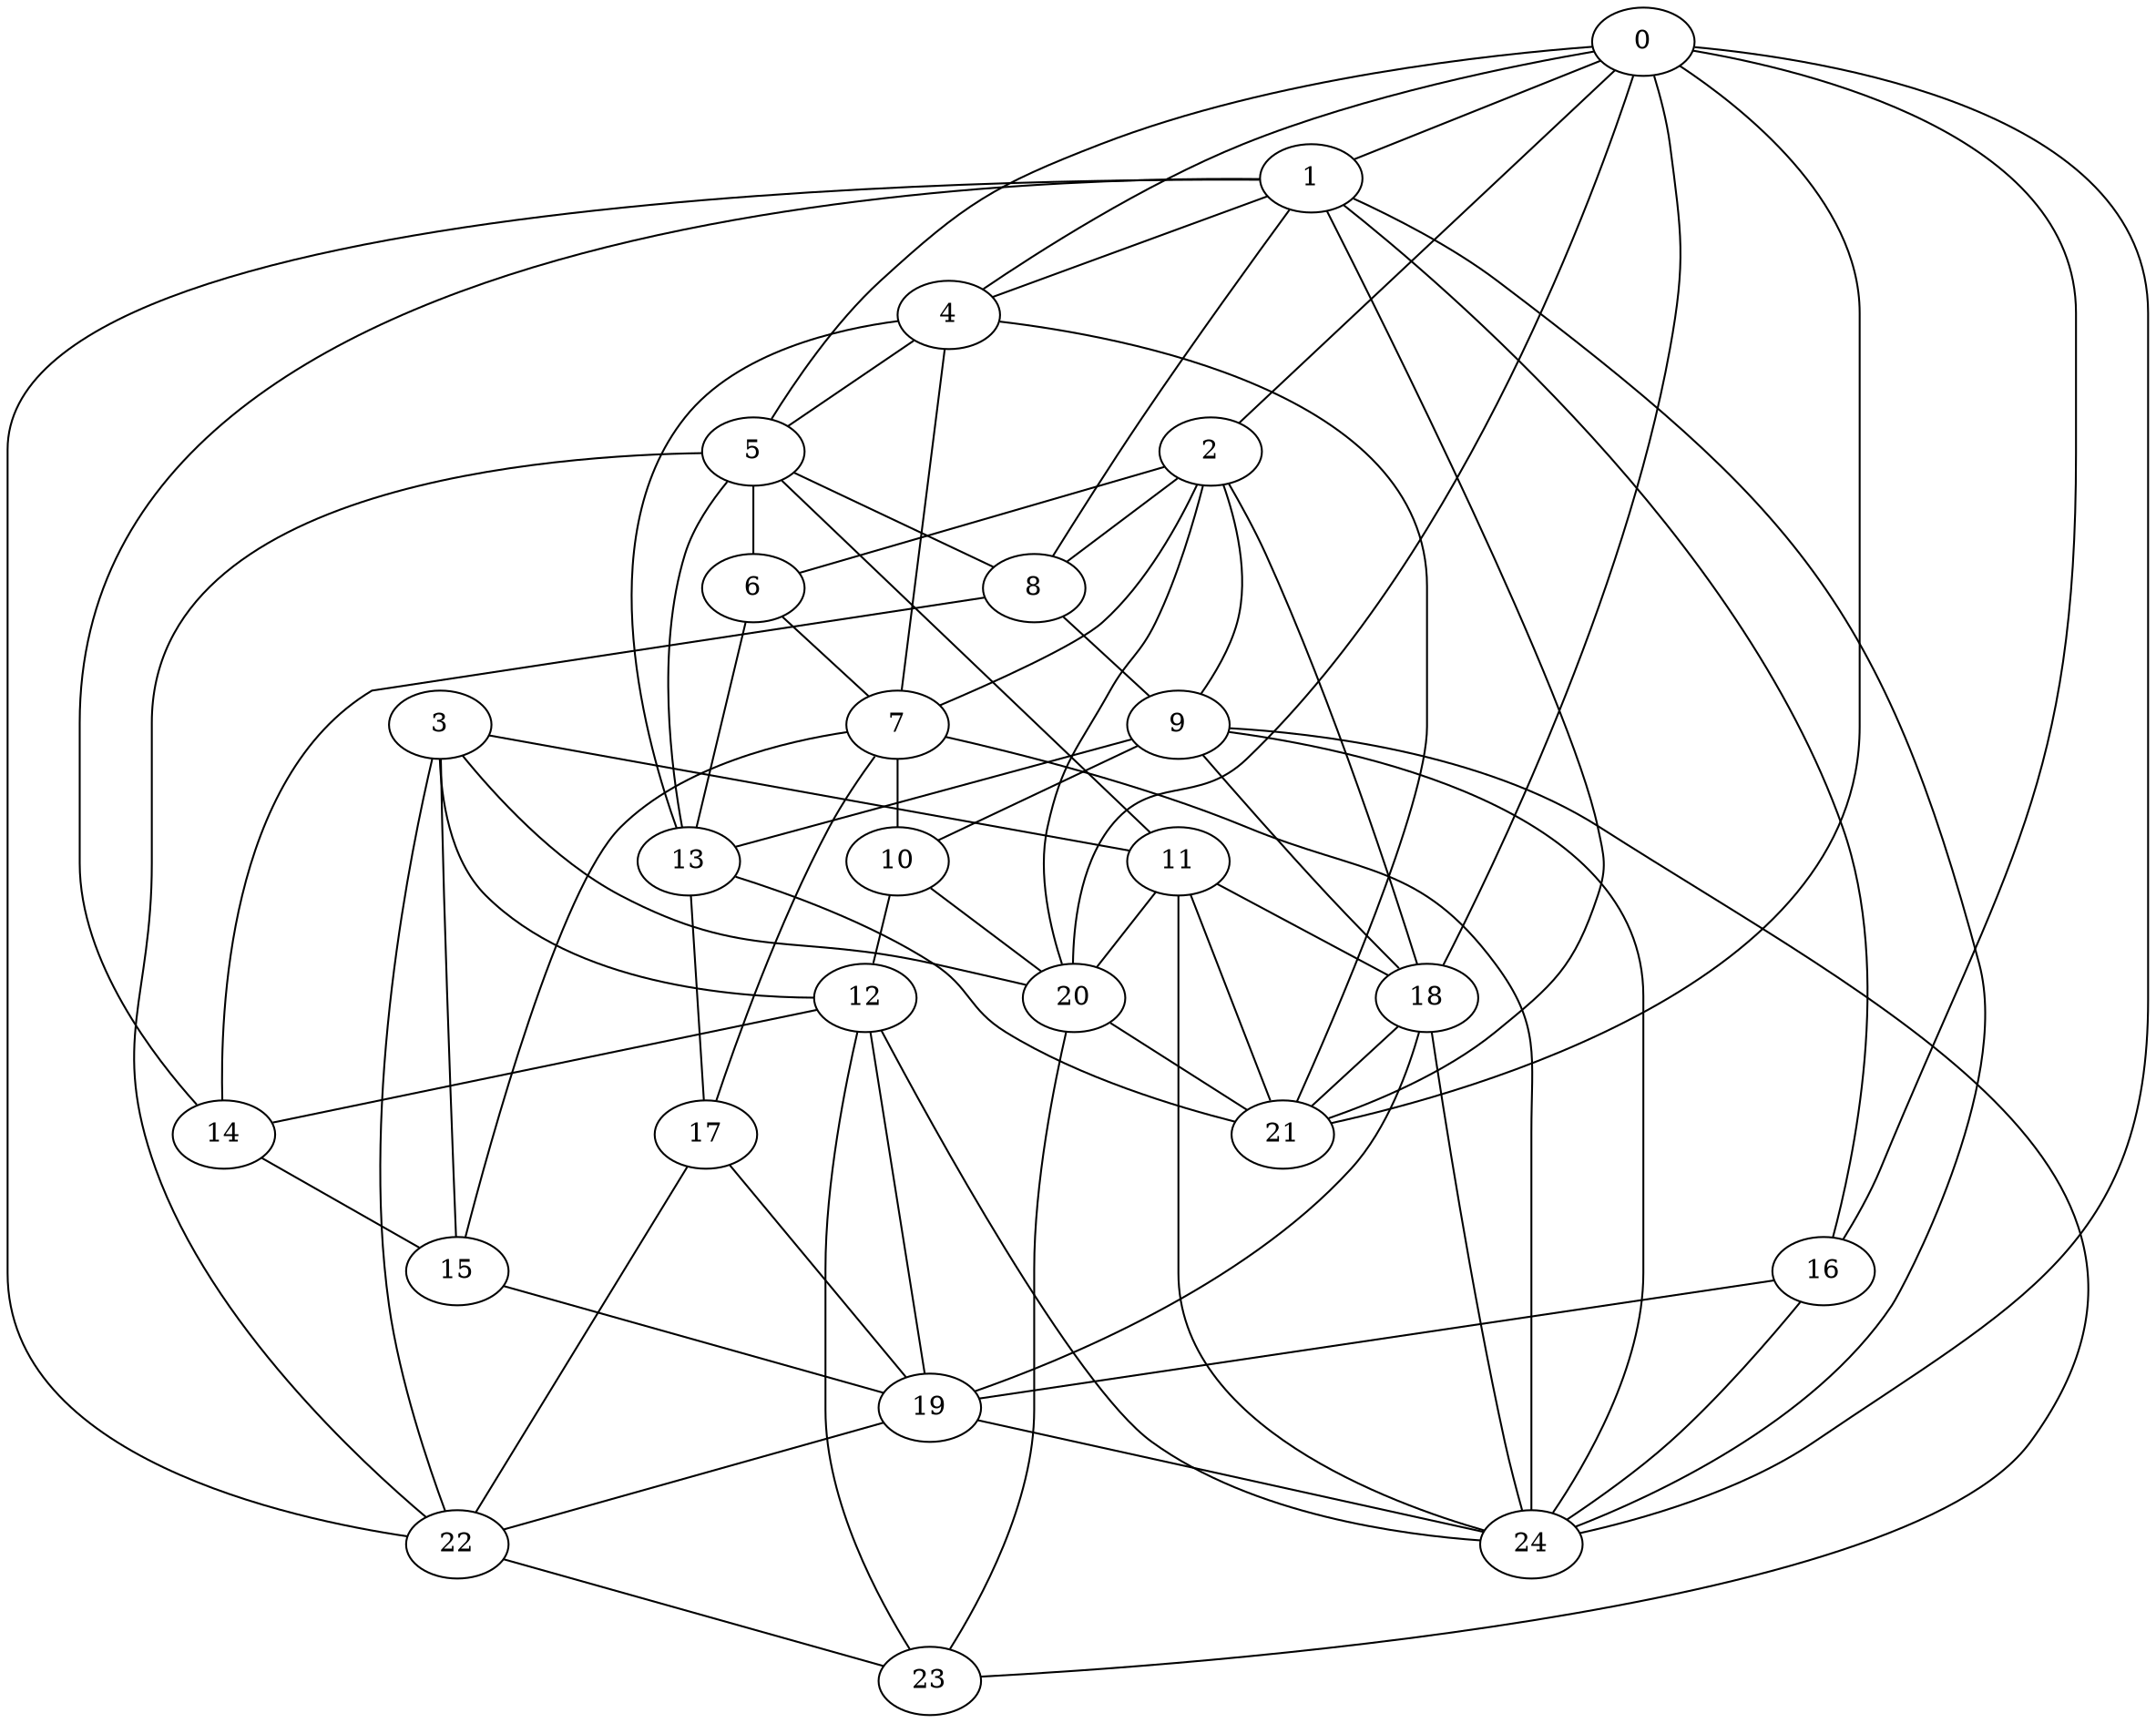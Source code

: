 strict graph "gnp_random_graph(25,0.25)" {
0;
1;
2;
3;
4;
5;
6;
7;
8;
9;
10;
11;
12;
13;
14;
15;
16;
17;
18;
19;
20;
21;
22;
23;
24;
0 -- 1  [is_available=True, prob="0.924871385017"];
0 -- 2  [is_available=True, prob="0.987333622725"];
0 -- 4  [is_available=True, prob="0.822076467045"];
0 -- 5  [is_available=True, prob="0.320487420342"];
0 -- 16  [is_available=True, prob="0.386671099898"];
0 -- 18  [is_available=True, prob="0.641925950029"];
0 -- 20  [is_available=True, prob="0.438633610127"];
0 -- 21  [is_available=True, prob="0.347007229945"];
0 -- 24  [is_available=True, prob="0.822334099447"];
1 -- 4  [is_available=True, prob="0.747859380644"];
1 -- 8  [is_available=True, prob="0.17440597615"];
1 -- 14  [is_available=True, prob="1.0"];
1 -- 16  [is_available=True, prob="0.0617986600058"];
1 -- 21  [is_available=True, prob="1.0"];
1 -- 22  [is_available=True, prob="0.78057447895"];
1 -- 24  [is_available=True, prob="0.939043382082"];
2 -- 6  [is_available=True, prob="0.0991636373951"];
2 -- 7  [is_available=True, prob="0.533486887981"];
2 -- 8  [is_available=True, prob="0.570956932429"];
2 -- 9  [is_available=True, prob="0.49730836491"];
2 -- 18  [is_available=True, prob="0.0729673054012"];
2 -- 20  [is_available=True, prob="0.44785186158"];
3 -- 20  [is_available=True, prob="0.182522070775"];
3 -- 11  [is_available=True, prob="0.452531922079"];
3 -- 12  [is_available=True, prob="0.72439005347"];
3 -- 22  [is_available=True, prob="0.830635672596"];
3 -- 15  [is_available=True, prob="0.156599734054"];
4 -- 5  [is_available=True, prob="0.362860640548"];
4 -- 7  [is_available=True, prob="0.404147518512"];
4 -- 13  [is_available=True, prob="0.527602114549"];
4 -- 21  [is_available=True, prob="0.643070760581"];
5 -- 6  [is_available=True, prob="0.405096163985"];
5 -- 8  [is_available=True, prob="1.0"];
5 -- 11  [is_available=True, prob="0.0842276921909"];
5 -- 13  [is_available=True, prob="0.339468329137"];
5 -- 22  [is_available=True, prob="0.487035931432"];
6 -- 13  [is_available=True, prob="0.402668318569"];
6 -- 7  [is_available=True, prob="0.563273110322"];
7 -- 10  [is_available=True, prob="0.429567763477"];
7 -- 15  [is_available=True, prob="0.568820796459"];
7 -- 17  [is_available=True, prob="0.0974807861225"];
7 -- 24  [is_available=True, prob="1.0"];
8 -- 14  [is_available=True, prob="0.632878687512"];
8 -- 9  [is_available=True, prob="0.201799711697"];
9 -- 10  [is_available=True, prob="0.938431258018"];
9 -- 13  [is_available=True, prob="0.126145999256"];
9 -- 18  [is_available=True, prob="1.0"];
9 -- 23  [is_available=True, prob="0.451651815641"];
9 -- 24  [is_available=True, prob="1.0"];
10 -- 12  [is_available=True, prob="0.376333493658"];
10 -- 20  [is_available=True, prob="0.130184464006"];
11 -- 18  [is_available=True, prob="0.0819157991521"];
11 -- 20  [is_available=True, prob="0.700700926537"];
11 -- 21  [is_available=True, prob="0.901380108117"];
11 -- 24  [is_available=True, prob="0.691493306095"];
12 -- 14  [is_available=True, prob="0.0111198596614"];
12 -- 19  [is_available=True, prob="0.431298515447"];
12 -- 23  [is_available=True, prob="1.0"];
12 -- 24  [is_available=True, prob="1.0"];
13 -- 17  [is_available=True, prob="1.0"];
13 -- 21  [is_available=True, prob="0.218063844694"];
14 -- 15  [is_available=True, prob="0.0877295572024"];
15 -- 19  [is_available=True, prob="0.532805306672"];
16 -- 19  [is_available=True, prob="0.218049440331"];
16 -- 24  [is_available=True, prob="0.251730874841"];
17 -- 19  [is_available=True, prob="0.804880269383"];
17 -- 22  [is_available=True, prob="1.0"];
18 -- 19  [is_available=True, prob="0.218295798894"];
18 -- 21  [is_available=True, prob="0.717214660115"];
18 -- 24  [is_available=True, prob="0.630817583417"];
19 -- 22  [is_available=True, prob="0.224160421671"];
19 -- 24  [is_available=True, prob="0.897817702122"];
20 -- 21  [is_available=True, prob="0.36880662968"];
20 -- 23  [is_available=True, prob="0.247293813863"];
22 -- 23  [is_available=True, prob="0.861618838847"];
}
